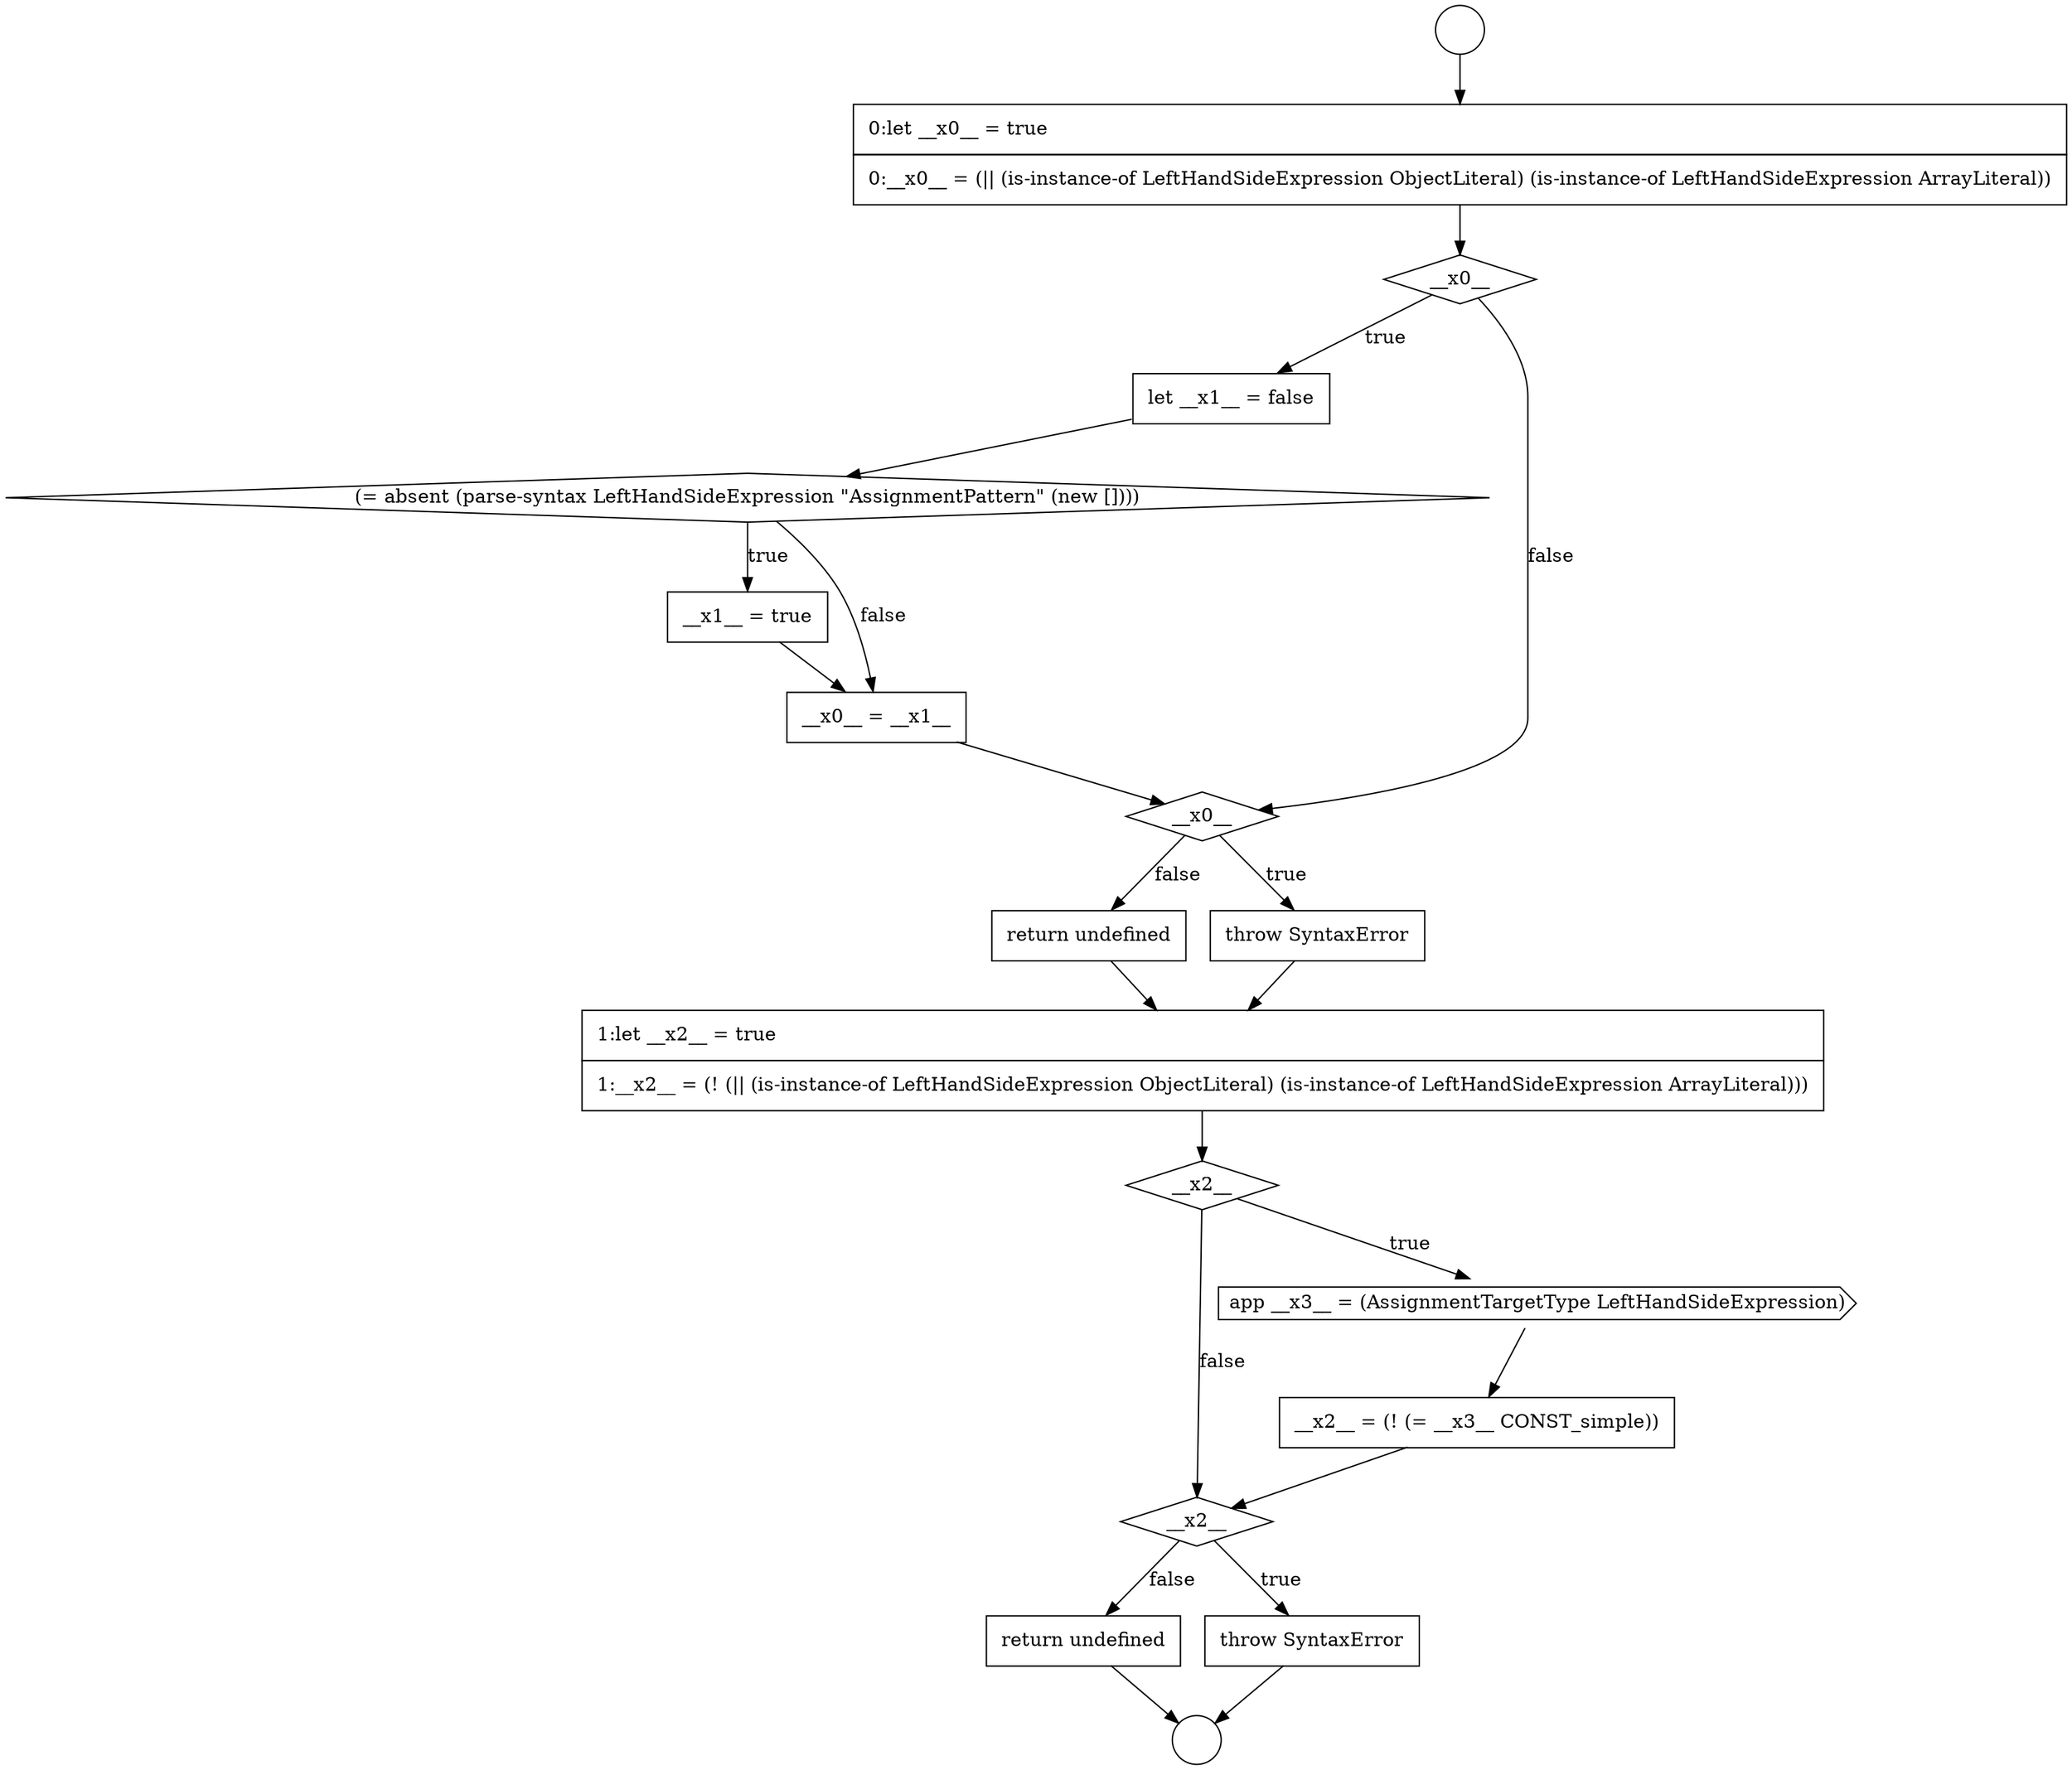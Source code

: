 digraph {
  node18629 [shape=circle label=" " color="black" fillcolor="white" style=filled]
  node18632 [shape=diamond, label=<<font color="black">__x0__</font>> color="black" fillcolor="white" style=filled]
  node18633 [shape=none, margin=0, label=<<font color="black">
    <table border="0" cellborder="1" cellspacing="0" cellpadding="10">
      <tr><td align="left">let __x1__ = false</td></tr>
    </table>
  </font>> color="black" fillcolor="white" style=filled]
  node18631 [shape=none, margin=0, label=<<font color="black">
    <table border="0" cellborder="1" cellspacing="0" cellpadding="10">
      <tr><td align="left">0:let __x0__ = true</td></tr>
      <tr><td align="left">0:__x0__ = (|| (is-instance-of LeftHandSideExpression ObjectLiteral) (is-instance-of LeftHandSideExpression ArrayLiteral))</td></tr>
    </table>
  </font>> color="black" fillcolor="white" style=filled]
  node18637 [shape=diamond, label=<<font color="black">__x0__</font>> color="black" fillcolor="white" style=filled]
  node18644 [shape=diamond, label=<<font color="black">__x2__</font>> color="black" fillcolor="white" style=filled]
  node18630 [shape=circle label=" " color="black" fillcolor="white" style=filled]
  node18634 [shape=diamond, label=<<font color="black">(= absent (parse-syntax LeftHandSideExpression &quot;AssignmentPattern&quot; (new [])))</font>> color="black" fillcolor="white" style=filled]
  node18646 [shape=none, margin=0, label=<<font color="black">
    <table border="0" cellborder="1" cellspacing="0" cellpadding="10">
      <tr><td align="left">return undefined</td></tr>
    </table>
  </font>> color="black" fillcolor="white" style=filled]
  node18635 [shape=none, margin=0, label=<<font color="black">
    <table border="0" cellborder="1" cellspacing="0" cellpadding="10">
      <tr><td align="left">__x1__ = true</td></tr>
    </table>
  </font>> color="black" fillcolor="white" style=filled]
  node18642 [shape=cds, label=<<font color="black">app __x3__ = (AssignmentTargetType LeftHandSideExpression)</font>> color="black" fillcolor="white" style=filled]
  node18639 [shape=none, margin=0, label=<<font color="black">
    <table border="0" cellborder="1" cellspacing="0" cellpadding="10">
      <tr><td align="left">return undefined</td></tr>
    </table>
  </font>> color="black" fillcolor="white" style=filled]
  node18636 [shape=none, margin=0, label=<<font color="black">
    <table border="0" cellborder="1" cellspacing="0" cellpadding="10">
      <tr><td align="left">__x0__ = __x1__</td></tr>
    </table>
  </font>> color="black" fillcolor="white" style=filled]
  node18645 [shape=none, margin=0, label=<<font color="black">
    <table border="0" cellborder="1" cellspacing="0" cellpadding="10">
      <tr><td align="left">throw SyntaxError</td></tr>
    </table>
  </font>> color="black" fillcolor="white" style=filled]
  node18640 [shape=none, margin=0, label=<<font color="black">
    <table border="0" cellborder="1" cellspacing="0" cellpadding="10">
      <tr><td align="left">1:let __x2__ = true</td></tr>
      <tr><td align="left">1:__x2__ = (! (|| (is-instance-of LeftHandSideExpression ObjectLiteral) (is-instance-of LeftHandSideExpression ArrayLiteral)))</td></tr>
    </table>
  </font>> color="black" fillcolor="white" style=filled]
  node18641 [shape=diamond, label=<<font color="black">__x2__</font>> color="black" fillcolor="white" style=filled]
  node18638 [shape=none, margin=0, label=<<font color="black">
    <table border="0" cellborder="1" cellspacing="0" cellpadding="10">
      <tr><td align="left">throw SyntaxError</td></tr>
    </table>
  </font>> color="black" fillcolor="white" style=filled]
  node18643 [shape=none, margin=0, label=<<font color="black">
    <table border="0" cellborder="1" cellspacing="0" cellpadding="10">
      <tr><td align="left">__x2__ = (! (= __x3__ CONST_simple))</td></tr>
    </table>
  </font>> color="black" fillcolor="white" style=filled]
  node18646 -> node18630 [ color="black"]
  node18644 -> node18645 [label=<<font color="black">true</font>> color="black"]
  node18644 -> node18646 [label=<<font color="black">false</font>> color="black"]
  node18636 -> node18637 [ color="black"]
  node18638 -> node18640 [ color="black"]
  node18639 -> node18640 [ color="black"]
  node18635 -> node18636 [ color="black"]
  node18643 -> node18644 [ color="black"]
  node18631 -> node18632 [ color="black"]
  node18637 -> node18638 [label=<<font color="black">true</font>> color="black"]
  node18637 -> node18639 [label=<<font color="black">false</font>> color="black"]
  node18629 -> node18631 [ color="black"]
  node18640 -> node18641 [ color="black"]
  node18642 -> node18643 [ color="black"]
  node18634 -> node18635 [label=<<font color="black">true</font>> color="black"]
  node18634 -> node18636 [label=<<font color="black">false</font>> color="black"]
  node18632 -> node18633 [label=<<font color="black">true</font>> color="black"]
  node18632 -> node18637 [label=<<font color="black">false</font>> color="black"]
  node18633 -> node18634 [ color="black"]
  node18645 -> node18630 [ color="black"]
  node18641 -> node18642 [label=<<font color="black">true</font>> color="black"]
  node18641 -> node18644 [label=<<font color="black">false</font>> color="black"]
}
